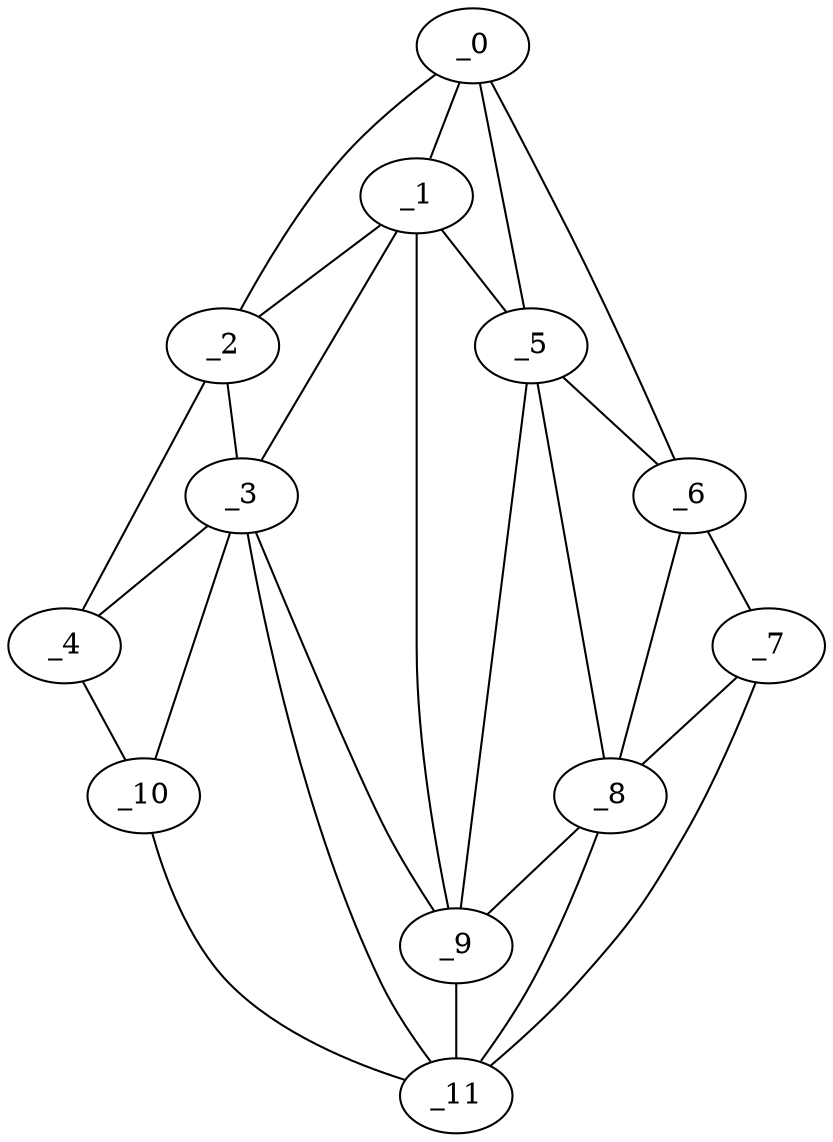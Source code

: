 graph "obj13__225.gxl" {
	_0	 [x=36,
		y=25];
	_1	 [x=39,
		y=77];
	_0 -- _1	 [valence=2];
	_2	 [x=39,
		y=99];
	_0 -- _2	 [valence=1];
	_5	 [x=51,
		y=18];
	_0 -- _5	 [valence=2];
	_6	 [x=53,
		y=5];
	_0 -- _6	 [valence=1];
	_1 -- _2	 [valence=2];
	_3	 [x=48,
		y=82];
	_1 -- _3	 [valence=2];
	_1 -- _5	 [valence=1];
	_9	 [x=79,
		y=24];
	_1 -- _9	 [valence=2];
	_2 -- _3	 [valence=2];
	_4	 [x=49,
		y=103];
	_2 -- _4	 [valence=1];
	_3 -- _4	 [valence=1];
	_3 -- _9	 [valence=2];
	_10	 [x=94,
		y=120];
	_3 -- _10	 [valence=2];
	_11	 [x=95,
		y=33];
	_3 -- _11	 [valence=1];
	_4 -- _10	 [valence=1];
	_5 -- _6	 [valence=2];
	_8	 [x=78,
		y=16];
	_5 -- _8	 [valence=1];
	_5 -- _9	 [valence=1];
	_7	 [x=76,
		y=4];
	_6 -- _7	 [valence=1];
	_6 -- _8	 [valence=2];
	_7 -- _8	 [valence=1];
	_7 -- _11	 [valence=1];
	_8 -- _9	 [valence=2];
	_8 -- _11	 [valence=1];
	_9 -- _11	 [valence=2];
	_10 -- _11	 [valence=1];
}
